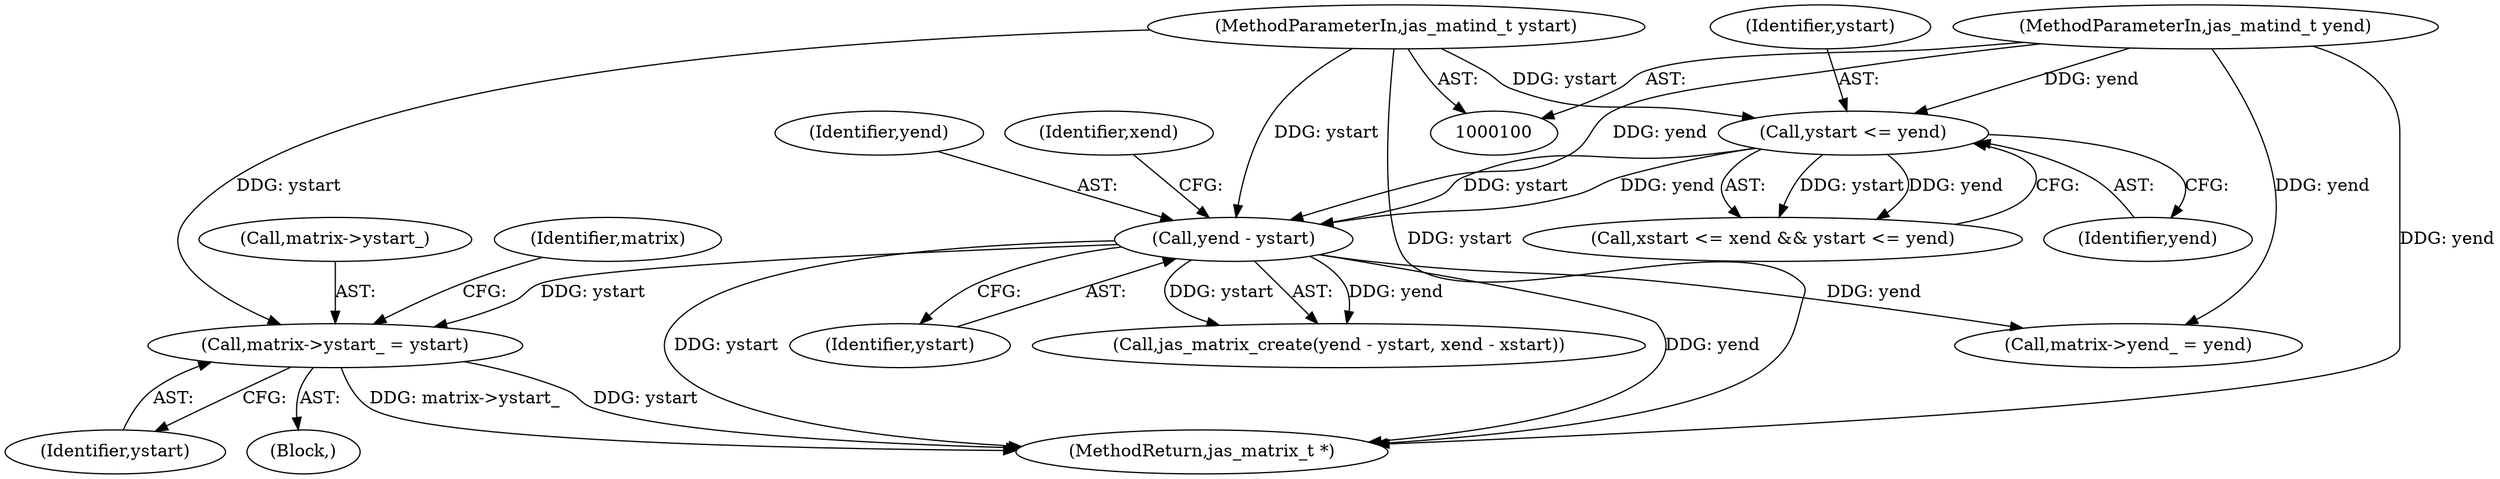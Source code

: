 digraph "0_jasper_d42b2388f7f8e0332c846675133acea151fc557a_27@pointer" {
"1000134" [label="(Call,matrix->ystart_ = ystart)"];
"1000120" [label="(Call,yend - ystart)"];
"1000112" [label="(Call,ystart <= yend)"];
"1000102" [label="(MethodParameterIn,jas_matind_t ystart)"];
"1000104" [label="(MethodParameterIn,jas_matind_t yend)"];
"1000144" [label="(Call,matrix->yend_ = yend)"];
"1000102" [label="(MethodParameterIn,jas_matind_t ystart)"];
"1000122" [label="(Identifier,ystart)"];
"1000119" [label="(Call,jas_matrix_create(yend - ystart, xend - xstart))"];
"1000114" [label="(Identifier,yend)"];
"1000134" [label="(Call,matrix->ystart_ = ystart)"];
"1000121" [label="(Identifier,yend)"];
"1000124" [label="(Identifier,xend)"];
"1000135" [label="(Call,matrix->ystart_)"];
"1000138" [label="(Identifier,ystart)"];
"1000112" [label="(Call,ystart <= yend)"];
"1000108" [label="(Call,xstart <= xend && ystart <= yend)"];
"1000105" [label="(Block,)"];
"1000151" [label="(MethodReturn,jas_matrix_t *)"];
"1000113" [label="(Identifier,ystart)"];
"1000141" [label="(Identifier,matrix)"];
"1000120" [label="(Call,yend - ystart)"];
"1000104" [label="(MethodParameterIn,jas_matind_t yend)"];
"1000134" -> "1000105"  [label="AST: "];
"1000134" -> "1000138"  [label="CFG: "];
"1000135" -> "1000134"  [label="AST: "];
"1000138" -> "1000134"  [label="AST: "];
"1000141" -> "1000134"  [label="CFG: "];
"1000134" -> "1000151"  [label="DDG: ystart"];
"1000134" -> "1000151"  [label="DDG: matrix->ystart_"];
"1000120" -> "1000134"  [label="DDG: ystart"];
"1000102" -> "1000134"  [label="DDG: ystart"];
"1000120" -> "1000119"  [label="AST: "];
"1000120" -> "1000122"  [label="CFG: "];
"1000121" -> "1000120"  [label="AST: "];
"1000122" -> "1000120"  [label="AST: "];
"1000124" -> "1000120"  [label="CFG: "];
"1000120" -> "1000151"  [label="DDG: yend"];
"1000120" -> "1000151"  [label="DDG: ystart"];
"1000120" -> "1000119"  [label="DDG: yend"];
"1000120" -> "1000119"  [label="DDG: ystart"];
"1000112" -> "1000120"  [label="DDG: yend"];
"1000112" -> "1000120"  [label="DDG: ystart"];
"1000104" -> "1000120"  [label="DDG: yend"];
"1000102" -> "1000120"  [label="DDG: ystart"];
"1000120" -> "1000144"  [label="DDG: yend"];
"1000112" -> "1000108"  [label="AST: "];
"1000112" -> "1000114"  [label="CFG: "];
"1000113" -> "1000112"  [label="AST: "];
"1000114" -> "1000112"  [label="AST: "];
"1000108" -> "1000112"  [label="CFG: "];
"1000112" -> "1000108"  [label="DDG: ystart"];
"1000112" -> "1000108"  [label="DDG: yend"];
"1000102" -> "1000112"  [label="DDG: ystart"];
"1000104" -> "1000112"  [label="DDG: yend"];
"1000102" -> "1000100"  [label="AST: "];
"1000102" -> "1000151"  [label="DDG: ystart"];
"1000104" -> "1000100"  [label="AST: "];
"1000104" -> "1000151"  [label="DDG: yend"];
"1000104" -> "1000144"  [label="DDG: yend"];
}
